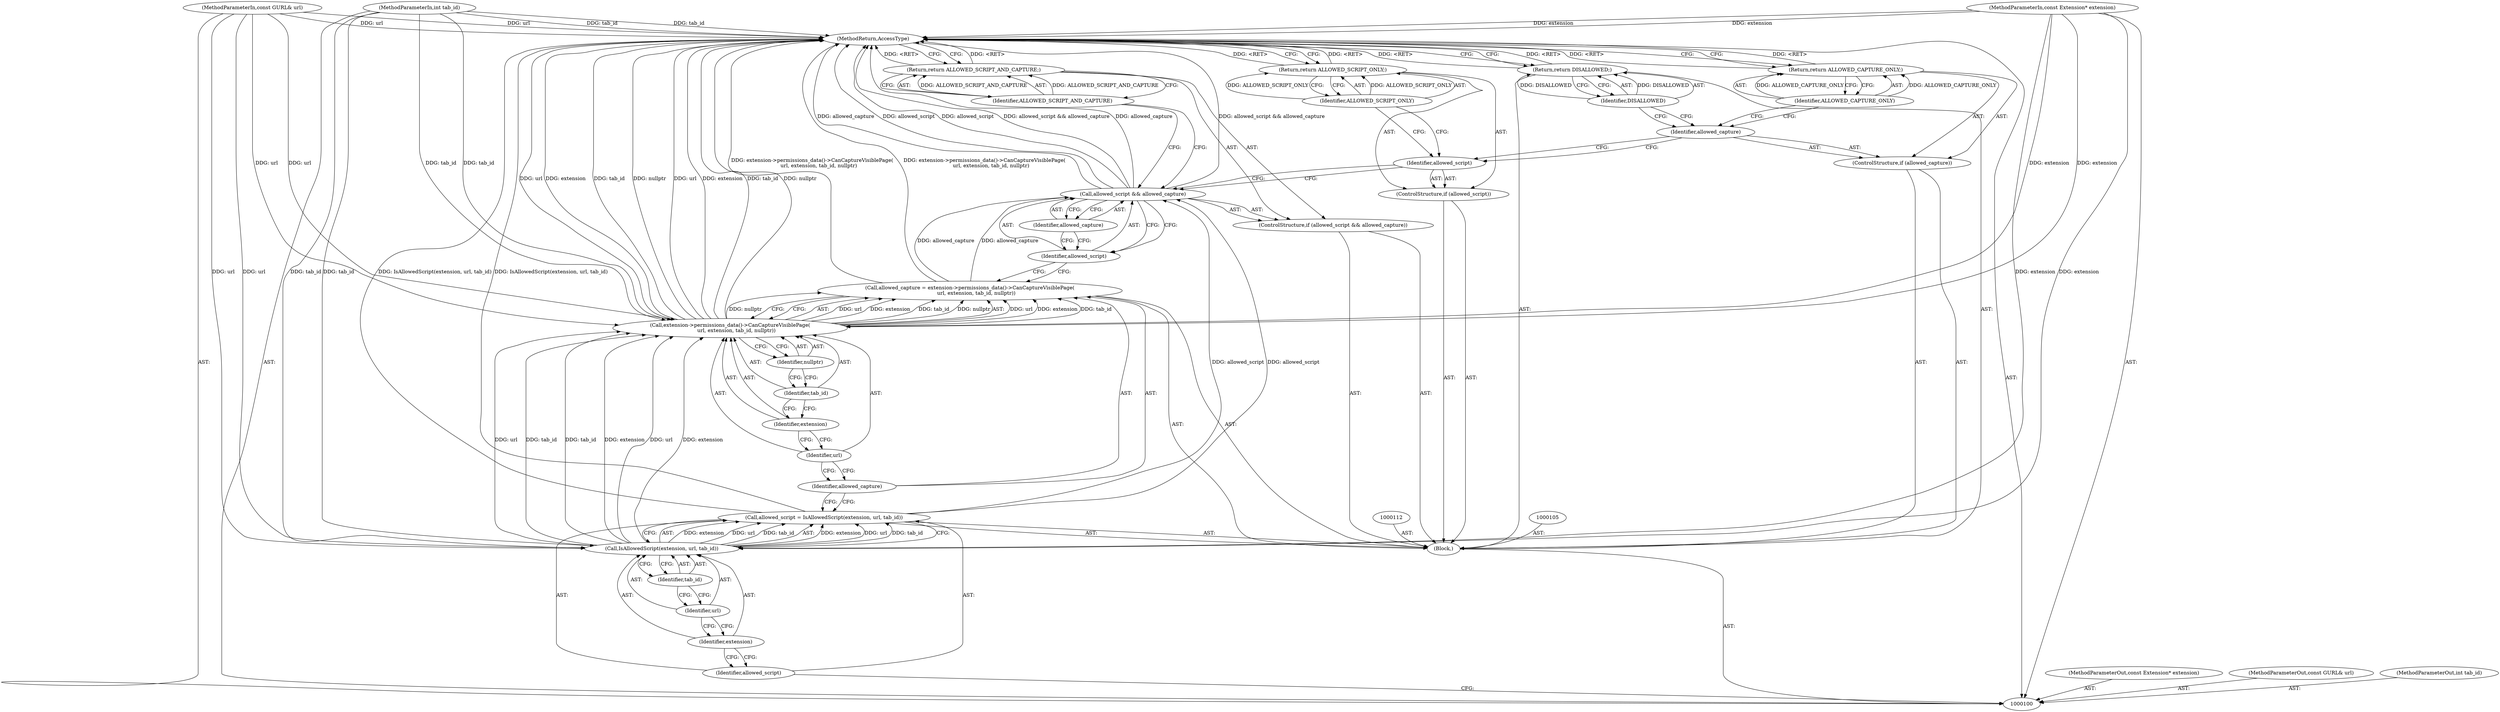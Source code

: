digraph "0_Chrome_0aca6bc05a263ea9eafee515fc6ba14da94c1964_3" {
"1000136" [label="(MethodReturn,AccessType)"];
"1000101" [label="(MethodParameterIn,const Extension* extension)"];
"1000168" [label="(MethodParameterOut,const Extension* extension)"];
"1000126" [label="(ControlStructure,if (allowed_script))"];
"1000127" [label="(Identifier,allowed_script)"];
"1000129" [label="(Identifier,ALLOWED_SCRIPT_ONLY)"];
"1000128" [label="(Return,return ALLOWED_SCRIPT_ONLY;)"];
"1000130" [label="(ControlStructure,if (allowed_capture))"];
"1000131" [label="(Identifier,allowed_capture)"];
"1000133" [label="(Identifier,ALLOWED_CAPTURE_ONLY)"];
"1000132" [label="(Return,return ALLOWED_CAPTURE_ONLY;)"];
"1000135" [label="(Identifier,DISALLOWED)"];
"1000134" [label="(Return,return DISALLOWED;)"];
"1000102" [label="(MethodParameterIn,const GURL& url)"];
"1000169" [label="(MethodParameterOut,const GURL& url)"];
"1000103" [label="(MethodParameterIn,int tab_id)"];
"1000170" [label="(MethodParameterOut,int tab_id)"];
"1000104" [label="(Block,)"];
"1000106" [label="(Call,allowed_script = IsAllowedScript(extension, url, tab_id))"];
"1000107" [label="(Identifier,allowed_script)"];
"1000108" [label="(Call,IsAllowedScript(extension, url, tab_id))"];
"1000109" [label="(Identifier,extension)"];
"1000110" [label="(Identifier,url)"];
"1000111" [label="(Identifier,tab_id)"];
"1000115" [label="(Call,extension->permissions_data()->CanCaptureVisiblePage(\n        url, extension, tab_id, nullptr))"];
"1000113" [label="(Call,allowed_capture = extension->permissions_data()->CanCaptureVisiblePage(\n        url, extension, tab_id, nullptr))"];
"1000114" [label="(Identifier,allowed_capture)"];
"1000117" [label="(Identifier,extension)"];
"1000118" [label="(Identifier,tab_id)"];
"1000119" [label="(Identifier,nullptr)"];
"1000116" [label="(Identifier,url)"];
"1000123" [label="(Identifier,allowed_capture)"];
"1000120" [label="(ControlStructure,if (allowed_script && allowed_capture))"];
"1000121" [label="(Call,allowed_script && allowed_capture)"];
"1000122" [label="(Identifier,allowed_script)"];
"1000125" [label="(Identifier,ALLOWED_SCRIPT_AND_CAPTURE)"];
"1000124" [label="(Return,return ALLOWED_SCRIPT_AND_CAPTURE;)"];
"1000136" -> "1000100"  [label="AST: "];
"1000136" -> "1000124"  [label="CFG: "];
"1000136" -> "1000128"  [label="CFG: "];
"1000136" -> "1000132"  [label="CFG: "];
"1000136" -> "1000134"  [label="CFG: "];
"1000115" -> "1000136"  [label="DDG: extension"];
"1000115" -> "1000136"  [label="DDG: tab_id"];
"1000115" -> "1000136"  [label="DDG: nullptr"];
"1000115" -> "1000136"  [label="DDG: url"];
"1000106" -> "1000136"  [label="DDG: IsAllowedScript(extension, url, tab_id)"];
"1000121" -> "1000136"  [label="DDG: allowed_capture"];
"1000121" -> "1000136"  [label="DDG: allowed_script"];
"1000121" -> "1000136"  [label="DDG: allowed_script && allowed_capture"];
"1000103" -> "1000136"  [label="DDG: tab_id"];
"1000102" -> "1000136"  [label="DDG: url"];
"1000113" -> "1000136"  [label="DDG: extension->permissions_data()->CanCaptureVisiblePage(\n        url, extension, tab_id, nullptr)"];
"1000101" -> "1000136"  [label="DDG: extension"];
"1000134" -> "1000136"  [label="DDG: <RET>"];
"1000132" -> "1000136"  [label="DDG: <RET>"];
"1000124" -> "1000136"  [label="DDG: <RET>"];
"1000128" -> "1000136"  [label="DDG: <RET>"];
"1000101" -> "1000100"  [label="AST: "];
"1000101" -> "1000136"  [label="DDG: extension"];
"1000101" -> "1000108"  [label="DDG: extension"];
"1000101" -> "1000115"  [label="DDG: extension"];
"1000168" -> "1000100"  [label="AST: "];
"1000126" -> "1000104"  [label="AST: "];
"1000127" -> "1000126"  [label="AST: "];
"1000128" -> "1000126"  [label="AST: "];
"1000127" -> "1000126"  [label="AST: "];
"1000127" -> "1000121"  [label="CFG: "];
"1000129" -> "1000127"  [label="CFG: "];
"1000131" -> "1000127"  [label="CFG: "];
"1000129" -> "1000128"  [label="AST: "];
"1000129" -> "1000127"  [label="CFG: "];
"1000128" -> "1000129"  [label="CFG: "];
"1000129" -> "1000128"  [label="DDG: ALLOWED_SCRIPT_ONLY"];
"1000128" -> "1000126"  [label="AST: "];
"1000128" -> "1000129"  [label="CFG: "];
"1000129" -> "1000128"  [label="AST: "];
"1000136" -> "1000128"  [label="CFG: "];
"1000128" -> "1000136"  [label="DDG: <RET>"];
"1000129" -> "1000128"  [label="DDG: ALLOWED_SCRIPT_ONLY"];
"1000130" -> "1000104"  [label="AST: "];
"1000131" -> "1000130"  [label="AST: "];
"1000132" -> "1000130"  [label="AST: "];
"1000131" -> "1000130"  [label="AST: "];
"1000131" -> "1000127"  [label="CFG: "];
"1000133" -> "1000131"  [label="CFG: "];
"1000135" -> "1000131"  [label="CFG: "];
"1000133" -> "1000132"  [label="AST: "];
"1000133" -> "1000131"  [label="CFG: "];
"1000132" -> "1000133"  [label="CFG: "];
"1000133" -> "1000132"  [label="DDG: ALLOWED_CAPTURE_ONLY"];
"1000132" -> "1000130"  [label="AST: "];
"1000132" -> "1000133"  [label="CFG: "];
"1000133" -> "1000132"  [label="AST: "];
"1000136" -> "1000132"  [label="CFG: "];
"1000132" -> "1000136"  [label="DDG: <RET>"];
"1000133" -> "1000132"  [label="DDG: ALLOWED_CAPTURE_ONLY"];
"1000135" -> "1000134"  [label="AST: "];
"1000135" -> "1000131"  [label="CFG: "];
"1000134" -> "1000135"  [label="CFG: "];
"1000135" -> "1000134"  [label="DDG: DISALLOWED"];
"1000134" -> "1000104"  [label="AST: "];
"1000134" -> "1000135"  [label="CFG: "];
"1000135" -> "1000134"  [label="AST: "];
"1000136" -> "1000134"  [label="CFG: "];
"1000134" -> "1000136"  [label="DDG: <RET>"];
"1000135" -> "1000134"  [label="DDG: DISALLOWED"];
"1000102" -> "1000100"  [label="AST: "];
"1000102" -> "1000136"  [label="DDG: url"];
"1000102" -> "1000108"  [label="DDG: url"];
"1000102" -> "1000115"  [label="DDG: url"];
"1000169" -> "1000100"  [label="AST: "];
"1000103" -> "1000100"  [label="AST: "];
"1000103" -> "1000136"  [label="DDG: tab_id"];
"1000103" -> "1000108"  [label="DDG: tab_id"];
"1000103" -> "1000115"  [label="DDG: tab_id"];
"1000170" -> "1000100"  [label="AST: "];
"1000104" -> "1000100"  [label="AST: "];
"1000105" -> "1000104"  [label="AST: "];
"1000106" -> "1000104"  [label="AST: "];
"1000112" -> "1000104"  [label="AST: "];
"1000113" -> "1000104"  [label="AST: "];
"1000120" -> "1000104"  [label="AST: "];
"1000126" -> "1000104"  [label="AST: "];
"1000130" -> "1000104"  [label="AST: "];
"1000134" -> "1000104"  [label="AST: "];
"1000106" -> "1000104"  [label="AST: "];
"1000106" -> "1000108"  [label="CFG: "];
"1000107" -> "1000106"  [label="AST: "];
"1000108" -> "1000106"  [label="AST: "];
"1000114" -> "1000106"  [label="CFG: "];
"1000106" -> "1000136"  [label="DDG: IsAllowedScript(extension, url, tab_id)"];
"1000108" -> "1000106"  [label="DDG: extension"];
"1000108" -> "1000106"  [label="DDG: url"];
"1000108" -> "1000106"  [label="DDG: tab_id"];
"1000106" -> "1000121"  [label="DDG: allowed_script"];
"1000107" -> "1000106"  [label="AST: "];
"1000107" -> "1000100"  [label="CFG: "];
"1000109" -> "1000107"  [label="CFG: "];
"1000108" -> "1000106"  [label="AST: "];
"1000108" -> "1000111"  [label="CFG: "];
"1000109" -> "1000108"  [label="AST: "];
"1000110" -> "1000108"  [label="AST: "];
"1000111" -> "1000108"  [label="AST: "];
"1000106" -> "1000108"  [label="CFG: "];
"1000108" -> "1000106"  [label="DDG: extension"];
"1000108" -> "1000106"  [label="DDG: url"];
"1000108" -> "1000106"  [label="DDG: tab_id"];
"1000101" -> "1000108"  [label="DDG: extension"];
"1000102" -> "1000108"  [label="DDG: url"];
"1000103" -> "1000108"  [label="DDG: tab_id"];
"1000108" -> "1000115"  [label="DDG: url"];
"1000108" -> "1000115"  [label="DDG: extension"];
"1000108" -> "1000115"  [label="DDG: tab_id"];
"1000109" -> "1000108"  [label="AST: "];
"1000109" -> "1000107"  [label="CFG: "];
"1000110" -> "1000109"  [label="CFG: "];
"1000110" -> "1000108"  [label="AST: "];
"1000110" -> "1000109"  [label="CFG: "];
"1000111" -> "1000110"  [label="CFG: "];
"1000111" -> "1000108"  [label="AST: "];
"1000111" -> "1000110"  [label="CFG: "];
"1000108" -> "1000111"  [label="CFG: "];
"1000115" -> "1000113"  [label="AST: "];
"1000115" -> "1000119"  [label="CFG: "];
"1000116" -> "1000115"  [label="AST: "];
"1000117" -> "1000115"  [label="AST: "];
"1000118" -> "1000115"  [label="AST: "];
"1000119" -> "1000115"  [label="AST: "];
"1000113" -> "1000115"  [label="CFG: "];
"1000115" -> "1000136"  [label="DDG: extension"];
"1000115" -> "1000136"  [label="DDG: tab_id"];
"1000115" -> "1000136"  [label="DDG: nullptr"];
"1000115" -> "1000136"  [label="DDG: url"];
"1000115" -> "1000113"  [label="DDG: url"];
"1000115" -> "1000113"  [label="DDG: extension"];
"1000115" -> "1000113"  [label="DDG: tab_id"];
"1000115" -> "1000113"  [label="DDG: nullptr"];
"1000108" -> "1000115"  [label="DDG: url"];
"1000108" -> "1000115"  [label="DDG: extension"];
"1000108" -> "1000115"  [label="DDG: tab_id"];
"1000102" -> "1000115"  [label="DDG: url"];
"1000101" -> "1000115"  [label="DDG: extension"];
"1000103" -> "1000115"  [label="DDG: tab_id"];
"1000113" -> "1000104"  [label="AST: "];
"1000113" -> "1000115"  [label="CFG: "];
"1000114" -> "1000113"  [label="AST: "];
"1000115" -> "1000113"  [label="AST: "];
"1000122" -> "1000113"  [label="CFG: "];
"1000113" -> "1000136"  [label="DDG: extension->permissions_data()->CanCaptureVisiblePage(\n        url, extension, tab_id, nullptr)"];
"1000115" -> "1000113"  [label="DDG: url"];
"1000115" -> "1000113"  [label="DDG: extension"];
"1000115" -> "1000113"  [label="DDG: tab_id"];
"1000115" -> "1000113"  [label="DDG: nullptr"];
"1000113" -> "1000121"  [label="DDG: allowed_capture"];
"1000114" -> "1000113"  [label="AST: "];
"1000114" -> "1000106"  [label="CFG: "];
"1000116" -> "1000114"  [label="CFG: "];
"1000117" -> "1000115"  [label="AST: "];
"1000117" -> "1000116"  [label="CFG: "];
"1000118" -> "1000117"  [label="CFG: "];
"1000118" -> "1000115"  [label="AST: "];
"1000118" -> "1000117"  [label="CFG: "];
"1000119" -> "1000118"  [label="CFG: "];
"1000119" -> "1000115"  [label="AST: "];
"1000119" -> "1000118"  [label="CFG: "];
"1000115" -> "1000119"  [label="CFG: "];
"1000116" -> "1000115"  [label="AST: "];
"1000116" -> "1000114"  [label="CFG: "];
"1000117" -> "1000116"  [label="CFG: "];
"1000123" -> "1000121"  [label="AST: "];
"1000123" -> "1000122"  [label="CFG: "];
"1000121" -> "1000123"  [label="CFG: "];
"1000120" -> "1000104"  [label="AST: "];
"1000121" -> "1000120"  [label="AST: "];
"1000124" -> "1000120"  [label="AST: "];
"1000121" -> "1000120"  [label="AST: "];
"1000121" -> "1000122"  [label="CFG: "];
"1000121" -> "1000123"  [label="CFG: "];
"1000122" -> "1000121"  [label="AST: "];
"1000123" -> "1000121"  [label="AST: "];
"1000125" -> "1000121"  [label="CFG: "];
"1000127" -> "1000121"  [label="CFG: "];
"1000121" -> "1000136"  [label="DDG: allowed_capture"];
"1000121" -> "1000136"  [label="DDG: allowed_script"];
"1000121" -> "1000136"  [label="DDG: allowed_script && allowed_capture"];
"1000106" -> "1000121"  [label="DDG: allowed_script"];
"1000113" -> "1000121"  [label="DDG: allowed_capture"];
"1000122" -> "1000121"  [label="AST: "];
"1000122" -> "1000113"  [label="CFG: "];
"1000123" -> "1000122"  [label="CFG: "];
"1000121" -> "1000122"  [label="CFG: "];
"1000125" -> "1000124"  [label="AST: "];
"1000125" -> "1000121"  [label="CFG: "];
"1000124" -> "1000125"  [label="CFG: "];
"1000125" -> "1000124"  [label="DDG: ALLOWED_SCRIPT_AND_CAPTURE"];
"1000124" -> "1000120"  [label="AST: "];
"1000124" -> "1000125"  [label="CFG: "];
"1000125" -> "1000124"  [label="AST: "];
"1000136" -> "1000124"  [label="CFG: "];
"1000124" -> "1000136"  [label="DDG: <RET>"];
"1000125" -> "1000124"  [label="DDG: ALLOWED_SCRIPT_AND_CAPTURE"];
}
